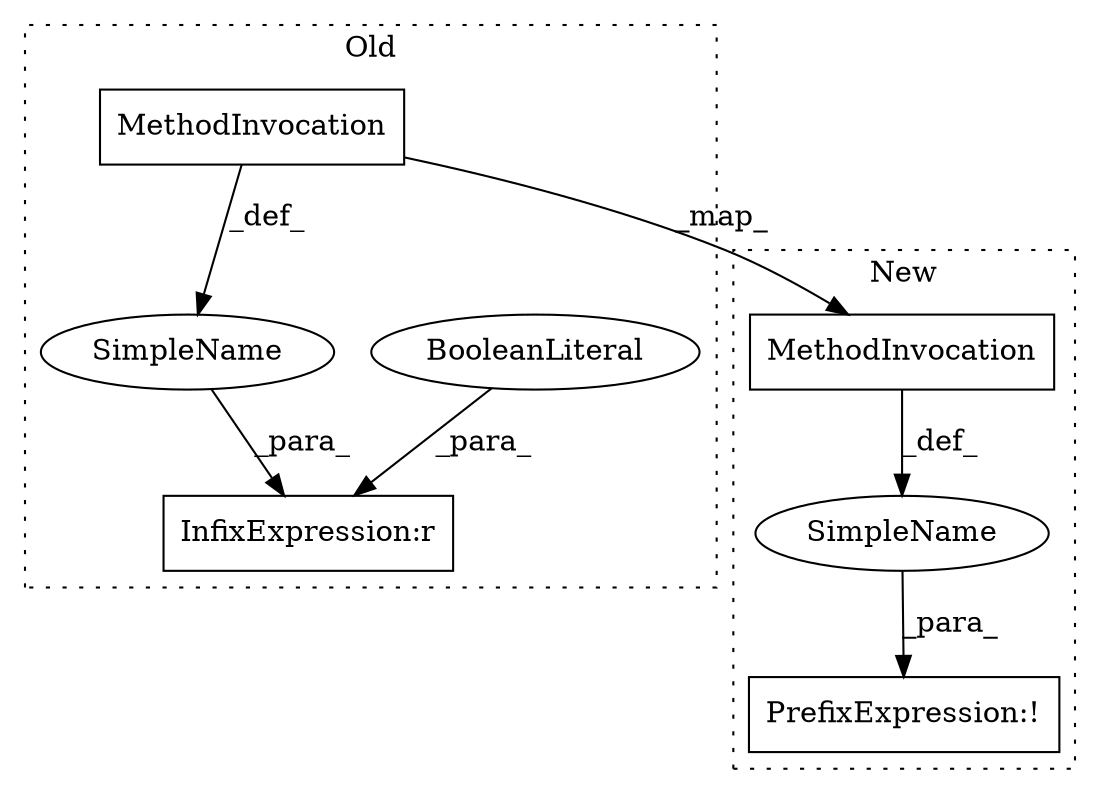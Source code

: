 digraph G {
subgraph cluster0 {
1 [label="BooleanLiteral" a="9" s="24143" l="5" shape="ellipse"];
2 [label="MethodInvocation" a="32" s="24130" l="9" shape="box"];
5 [label="SimpleName" a="42" s="" l="" shape="ellipse"];
7 [label="InfixExpression:r" a="27" s="24139" l="4" shape="box"];
label = "Old";
style="dotted";
}
subgraph cluster1 {
3 [label="MethodInvocation" a="32" s="24025" l="9" shape="box"];
4 [label="SimpleName" a="42" s="" l="" shape="ellipse"];
6 [label="PrefixExpression:!" a="38" s="24019" l="1" shape="box"];
label = "New";
style="dotted";
}
1 -> 7 [label="_para_"];
2 -> 5 [label="_def_"];
2 -> 3 [label="_map_"];
3 -> 4 [label="_def_"];
4 -> 6 [label="_para_"];
5 -> 7 [label="_para_"];
}